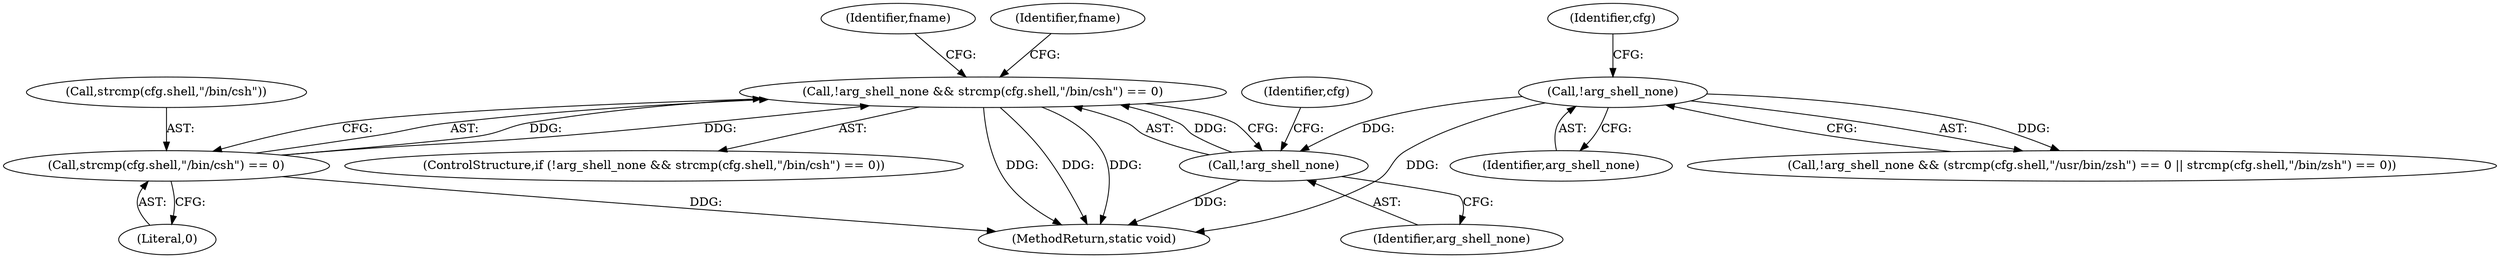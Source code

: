 digraph "0_firejail_38d418505e9ee2d326557e5639e8da49c298858f@API" {
"1000189" [label="(Call,!arg_shell_none && strcmp(cfg.shell,\"/bin/csh\") == 0)"];
"1000190" [label="(Call,!arg_shell_none)"];
"1000111" [label="(Call,!arg_shell_none)"];
"1000192" [label="(Call,strcmp(cfg.shell,\"/bin/csh\") == 0)"];
"1000192" [label="(Call,strcmp(cfg.shell,\"/bin/csh\") == 0)"];
"1000188" [label="(ControlStructure,if (!arg_shell_none && strcmp(cfg.shell,\"/bin/csh\") == 0))"];
"1000204" [label="(Identifier,fname)"];
"1000111" [label="(Call,!arg_shell_none)"];
"1000117" [label="(Identifier,cfg)"];
"1000198" [label="(Literal,0)"];
"1000189" [label="(Call,!arg_shell_none && strcmp(cfg.shell,\"/bin/csh\") == 0)"];
"1000110" [label="(Call,!arg_shell_none && (strcmp(cfg.shell,\"/usr/bin/zsh\") == 0 || strcmp(cfg.shell,\"/bin/zsh\") == 0))"];
"1000112" [label="(Identifier,arg_shell_none)"];
"1000190" [label="(Call,!arg_shell_none)"];
"1000193" [label="(Call,strcmp(cfg.shell,\"/bin/csh\"))"];
"1000191" [label="(Identifier,arg_shell_none)"];
"1000308" [label="(MethodReturn,static void)"];
"1000195" [label="(Identifier,cfg)"];
"1000264" [label="(Identifier,fname)"];
"1000189" -> "1000188"  [label="AST: "];
"1000189" -> "1000190"  [label="CFG: "];
"1000189" -> "1000192"  [label="CFG: "];
"1000190" -> "1000189"  [label="AST: "];
"1000192" -> "1000189"  [label="AST: "];
"1000204" -> "1000189"  [label="CFG: "];
"1000264" -> "1000189"  [label="CFG: "];
"1000189" -> "1000308"  [label="DDG: "];
"1000189" -> "1000308"  [label="DDG: "];
"1000189" -> "1000308"  [label="DDG: "];
"1000190" -> "1000189"  [label="DDG: "];
"1000192" -> "1000189"  [label="DDG: "];
"1000192" -> "1000189"  [label="DDG: "];
"1000190" -> "1000191"  [label="CFG: "];
"1000191" -> "1000190"  [label="AST: "];
"1000195" -> "1000190"  [label="CFG: "];
"1000190" -> "1000308"  [label="DDG: "];
"1000111" -> "1000190"  [label="DDG: "];
"1000111" -> "1000110"  [label="AST: "];
"1000111" -> "1000112"  [label="CFG: "];
"1000112" -> "1000111"  [label="AST: "];
"1000117" -> "1000111"  [label="CFG: "];
"1000110" -> "1000111"  [label="CFG: "];
"1000111" -> "1000308"  [label="DDG: "];
"1000111" -> "1000110"  [label="DDG: "];
"1000192" -> "1000198"  [label="CFG: "];
"1000193" -> "1000192"  [label="AST: "];
"1000198" -> "1000192"  [label="AST: "];
"1000192" -> "1000308"  [label="DDG: "];
}
